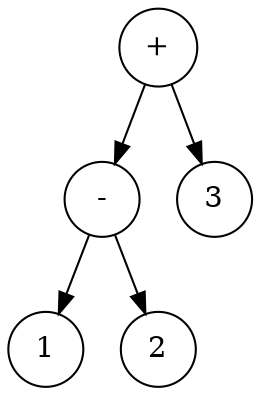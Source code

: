strict digraph X {
x0 [label="-",shape=circle]
x1 [label="+",shape=circle]
x2 [label="1",shape=circle]
x3 [label="2",shape=circle]
x4 [label="3",shape=circle]
x0 -> x2
x0 -> x3
x1 -> x0
x1 -> x4
}
